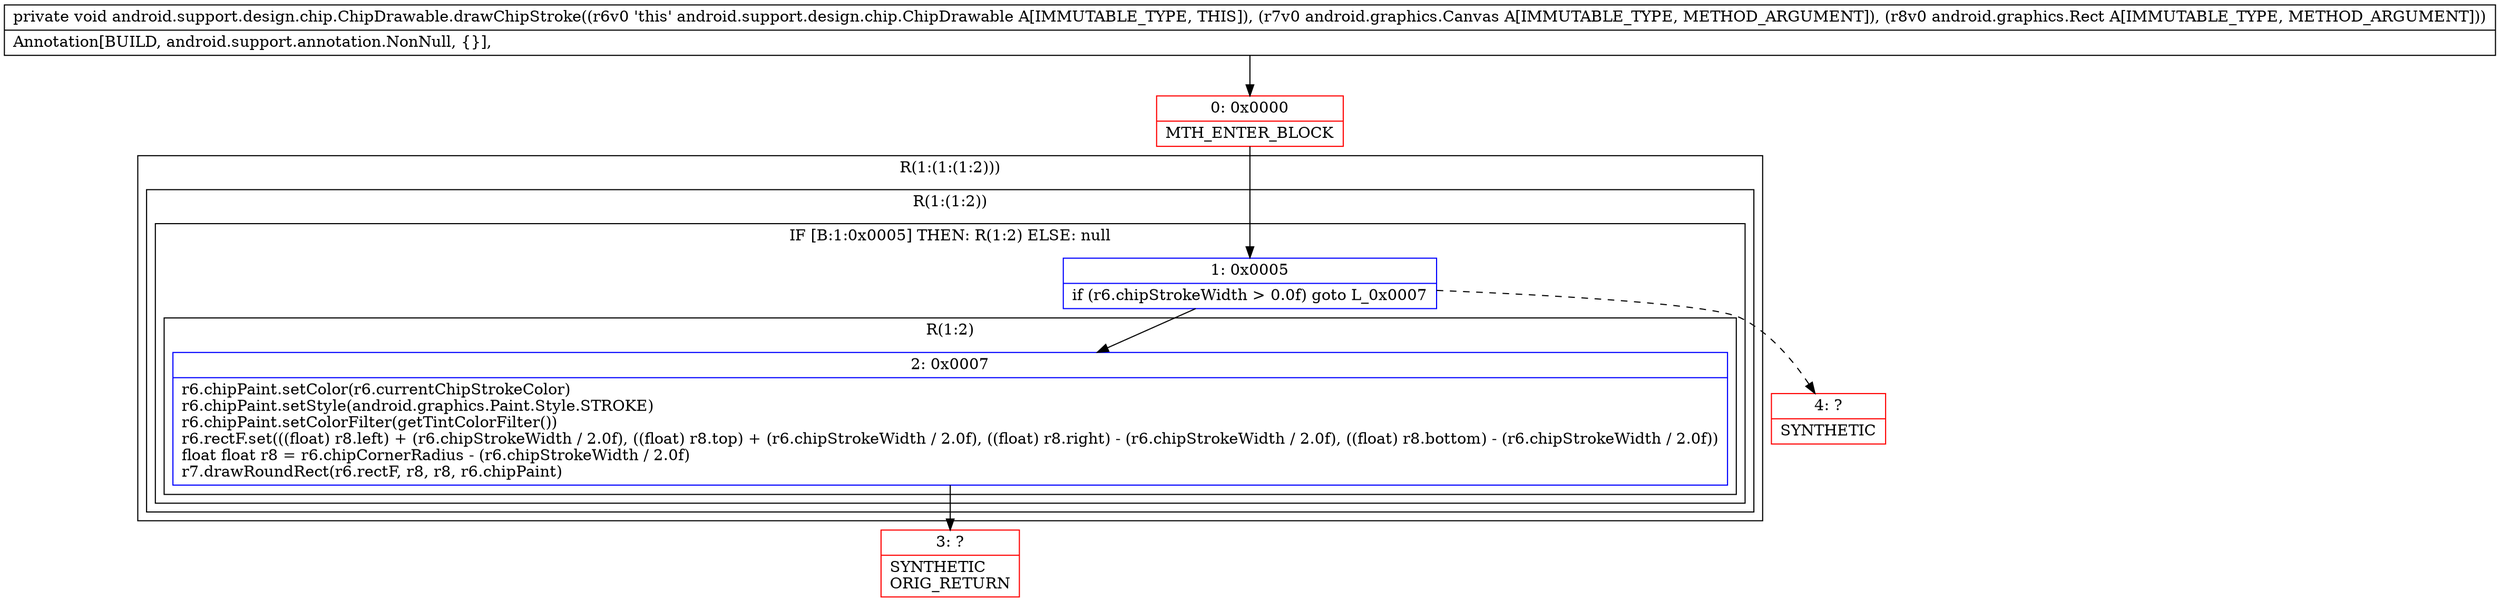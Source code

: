 digraph "CFG forandroid.support.design.chip.ChipDrawable.drawChipStroke(Landroid\/graphics\/Canvas;Landroid\/graphics\/Rect;)V" {
subgraph cluster_Region_1863766011 {
label = "R(1:(1:(1:2)))";
node [shape=record,color=blue];
subgraph cluster_Region_1931021417 {
label = "R(1:(1:2))";
node [shape=record,color=blue];
subgraph cluster_IfRegion_1548007882 {
label = "IF [B:1:0x0005] THEN: R(1:2) ELSE: null";
node [shape=record,color=blue];
Node_1 [shape=record,label="{1\:\ 0x0005|if (r6.chipStrokeWidth \> 0.0f) goto L_0x0007\l}"];
subgraph cluster_Region_403380235 {
label = "R(1:2)";
node [shape=record,color=blue];
Node_2 [shape=record,label="{2\:\ 0x0007|r6.chipPaint.setColor(r6.currentChipStrokeColor)\lr6.chipPaint.setStyle(android.graphics.Paint.Style.STROKE)\lr6.chipPaint.setColorFilter(getTintColorFilter())\lr6.rectF.set(((float) r8.left) + (r6.chipStrokeWidth \/ 2.0f), ((float) r8.top) + (r6.chipStrokeWidth \/ 2.0f), ((float) r8.right) \- (r6.chipStrokeWidth \/ 2.0f), ((float) r8.bottom) \- (r6.chipStrokeWidth \/ 2.0f))\lfloat float r8 = r6.chipCornerRadius \- (r6.chipStrokeWidth \/ 2.0f)\lr7.drawRoundRect(r6.rectF, r8, r8, r6.chipPaint)\l}"];
}
}
}
}
Node_0 [shape=record,color=red,label="{0\:\ 0x0000|MTH_ENTER_BLOCK\l}"];
Node_3 [shape=record,color=red,label="{3\:\ ?|SYNTHETIC\lORIG_RETURN\l}"];
Node_4 [shape=record,color=red,label="{4\:\ ?|SYNTHETIC\l}"];
MethodNode[shape=record,label="{private void android.support.design.chip.ChipDrawable.drawChipStroke((r6v0 'this' android.support.design.chip.ChipDrawable A[IMMUTABLE_TYPE, THIS]), (r7v0 android.graphics.Canvas A[IMMUTABLE_TYPE, METHOD_ARGUMENT]), (r8v0 android.graphics.Rect A[IMMUTABLE_TYPE, METHOD_ARGUMENT]))  | Annotation[BUILD, android.support.annotation.NonNull, \{\}], \l}"];
MethodNode -> Node_0;
Node_1 -> Node_2;
Node_1 -> Node_4[style=dashed];
Node_2 -> Node_3;
Node_0 -> Node_1;
}

